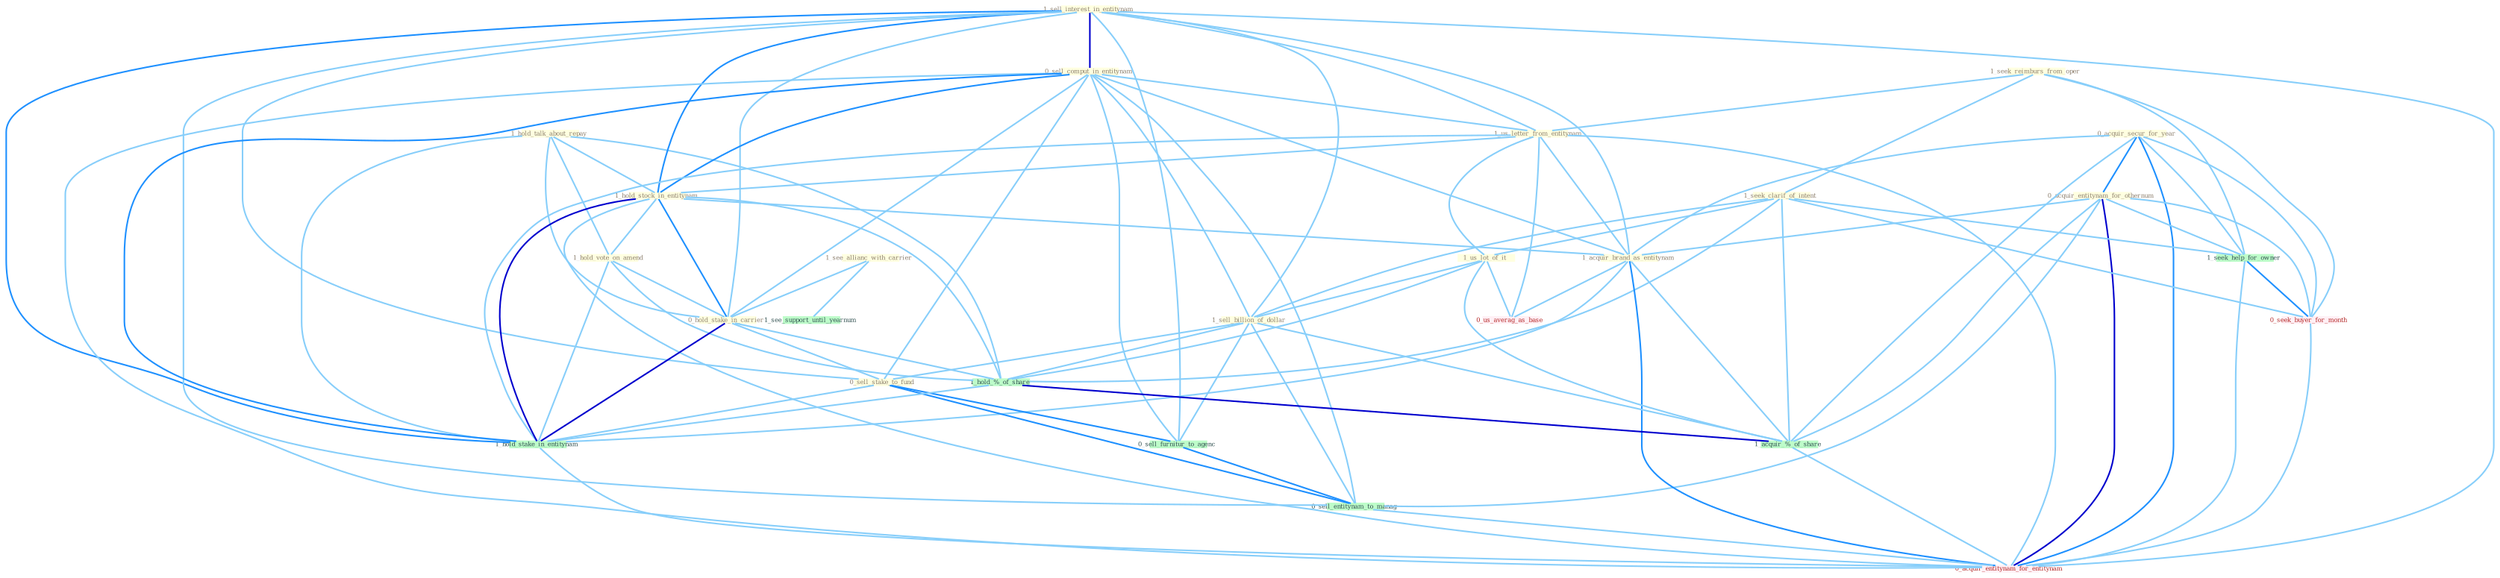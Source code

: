 Graph G{ 
    node
    [shape=polygon,style=filled,width=.5,height=.06,color="#BDFCC9",fixedsize=true,fontsize=4,
    fontcolor="#2f4f4f"];
    {node
    [color="#ffffe0", fontcolor="#8b7d6b"] "1_hold_talk_about_repay " "1_sell_interest_in_entitynam " "1_seek_reimburs_from_oper " "0_sell_comput_in_entitynam " "1_us_letter_from_entitynam " "0_acquir_secur_for_year " "1_hold_stock_in_entitynam " "0_acquir_entitynam_for_othernum " "1_see_allianc_with_carrier " "1_seek_clarif_of_intent " "1_acquir_brand_as_entitynam " "1_hold_vote_on_amend " "0_hold_stake_in_carrier " "1_us_lot_of_it " "1_sell_billion_of_dollar " "0_sell_stake_to_fund "}
{node [color="#fff0f5", fontcolor="#b22222"] "0_seek_buyer_for_month " "0_us_averag_as_base " "0_acquir_entitynam_for_entitynam "}
edge [color="#B0E2FF"];

	"1_hold_talk_about_repay " -- "1_hold_stock_in_entitynam " [w="1", color="#87cefa" ];
	"1_hold_talk_about_repay " -- "1_hold_vote_on_amend " [w="1", color="#87cefa" ];
	"1_hold_talk_about_repay " -- "0_hold_stake_in_carrier " [w="1", color="#87cefa" ];
	"1_hold_talk_about_repay " -- "1_hold_%_of_share " [w="1", color="#87cefa" ];
	"1_hold_talk_about_repay " -- "1_hold_stake_in_entitynam " [w="1", color="#87cefa" ];
	"1_sell_interest_in_entitynam " -- "0_sell_comput_in_entitynam " [w="3", color="#0000cd" , len=0.6];
	"1_sell_interest_in_entitynam " -- "1_us_letter_from_entitynam " [w="1", color="#87cefa" ];
	"1_sell_interest_in_entitynam " -- "1_hold_stock_in_entitynam " [w="2", color="#1e90ff" , len=0.8];
	"1_sell_interest_in_entitynam " -- "1_acquir_brand_as_entitynam " [w="1", color="#87cefa" ];
	"1_sell_interest_in_entitynam " -- "0_hold_stake_in_carrier " [w="1", color="#87cefa" ];
	"1_sell_interest_in_entitynam " -- "1_sell_billion_of_dollar " [w="1", color="#87cefa" ];
	"1_sell_interest_in_entitynam " -- "0_sell_stake_to_fund " [w="1", color="#87cefa" ];
	"1_sell_interest_in_entitynam " -- "1_hold_stake_in_entitynam " [w="2", color="#1e90ff" , len=0.8];
	"1_sell_interest_in_entitynam " -- "0_sell_furnitur_to_agenc " [w="1", color="#87cefa" ];
	"1_sell_interest_in_entitynam " -- "0_sell_entitynam_to_manag " [w="1", color="#87cefa" ];
	"1_sell_interest_in_entitynam " -- "0_acquir_entitynam_for_entitynam " [w="1", color="#87cefa" ];
	"1_seek_reimburs_from_oper " -- "1_us_letter_from_entitynam " [w="1", color="#87cefa" ];
	"1_seek_reimburs_from_oper " -- "1_seek_clarif_of_intent " [w="1", color="#87cefa" ];
	"1_seek_reimburs_from_oper " -- "1_seek_help_for_owner " [w="1", color="#87cefa" ];
	"1_seek_reimburs_from_oper " -- "0_seek_buyer_for_month " [w="1", color="#87cefa" ];
	"0_sell_comput_in_entitynam " -- "1_us_letter_from_entitynam " [w="1", color="#87cefa" ];
	"0_sell_comput_in_entitynam " -- "1_hold_stock_in_entitynam " [w="2", color="#1e90ff" , len=0.8];
	"0_sell_comput_in_entitynam " -- "1_acquir_brand_as_entitynam " [w="1", color="#87cefa" ];
	"0_sell_comput_in_entitynam " -- "0_hold_stake_in_carrier " [w="1", color="#87cefa" ];
	"0_sell_comput_in_entitynam " -- "1_sell_billion_of_dollar " [w="1", color="#87cefa" ];
	"0_sell_comput_in_entitynam " -- "0_sell_stake_to_fund " [w="1", color="#87cefa" ];
	"0_sell_comput_in_entitynam " -- "1_hold_stake_in_entitynam " [w="2", color="#1e90ff" , len=0.8];
	"0_sell_comput_in_entitynam " -- "0_sell_furnitur_to_agenc " [w="1", color="#87cefa" ];
	"0_sell_comput_in_entitynam " -- "0_sell_entitynam_to_manag " [w="1", color="#87cefa" ];
	"0_sell_comput_in_entitynam " -- "0_acquir_entitynam_for_entitynam " [w="1", color="#87cefa" ];
	"1_us_letter_from_entitynam " -- "1_hold_stock_in_entitynam " [w="1", color="#87cefa" ];
	"1_us_letter_from_entitynam " -- "1_acquir_brand_as_entitynam " [w="1", color="#87cefa" ];
	"1_us_letter_from_entitynam " -- "1_us_lot_of_it " [w="1", color="#87cefa" ];
	"1_us_letter_from_entitynam " -- "1_hold_stake_in_entitynam " [w="1", color="#87cefa" ];
	"1_us_letter_from_entitynam " -- "0_us_averag_as_base " [w="1", color="#87cefa" ];
	"1_us_letter_from_entitynam " -- "0_acquir_entitynam_for_entitynam " [w="1", color="#87cefa" ];
	"0_acquir_secur_for_year " -- "0_acquir_entitynam_for_othernum " [w="2", color="#1e90ff" , len=0.8];
	"0_acquir_secur_for_year " -- "1_acquir_brand_as_entitynam " [w="1", color="#87cefa" ];
	"0_acquir_secur_for_year " -- "1_seek_help_for_owner " [w="1", color="#87cefa" ];
	"0_acquir_secur_for_year " -- "0_seek_buyer_for_month " [w="1", color="#87cefa" ];
	"0_acquir_secur_for_year " -- "1_acquir_%_of_share " [w="1", color="#87cefa" ];
	"0_acquir_secur_for_year " -- "0_acquir_entitynam_for_entitynam " [w="2", color="#1e90ff" , len=0.8];
	"1_hold_stock_in_entitynam " -- "1_acquir_brand_as_entitynam " [w="1", color="#87cefa" ];
	"1_hold_stock_in_entitynam " -- "1_hold_vote_on_amend " [w="1", color="#87cefa" ];
	"1_hold_stock_in_entitynam " -- "0_hold_stake_in_carrier " [w="2", color="#1e90ff" , len=0.8];
	"1_hold_stock_in_entitynam " -- "1_hold_%_of_share " [w="1", color="#87cefa" ];
	"1_hold_stock_in_entitynam " -- "1_hold_stake_in_entitynam " [w="3", color="#0000cd" , len=0.6];
	"1_hold_stock_in_entitynam " -- "0_acquir_entitynam_for_entitynam " [w="1", color="#87cefa" ];
	"0_acquir_entitynam_for_othernum " -- "1_acquir_brand_as_entitynam " [w="1", color="#87cefa" ];
	"0_acquir_entitynam_for_othernum " -- "1_seek_help_for_owner " [w="1", color="#87cefa" ];
	"0_acquir_entitynam_for_othernum " -- "0_seek_buyer_for_month " [w="1", color="#87cefa" ];
	"0_acquir_entitynam_for_othernum " -- "1_acquir_%_of_share " [w="1", color="#87cefa" ];
	"0_acquir_entitynam_for_othernum " -- "0_sell_entitynam_to_manag " [w="1", color="#87cefa" ];
	"0_acquir_entitynam_for_othernum " -- "0_acquir_entitynam_for_entitynam " [w="3", color="#0000cd" , len=0.6];
	"1_see_allianc_with_carrier " -- "0_hold_stake_in_carrier " [w="1", color="#87cefa" ];
	"1_see_allianc_with_carrier " -- "1_see_support_until_yearnum " [w="1", color="#87cefa" ];
	"1_seek_clarif_of_intent " -- "1_us_lot_of_it " [w="1", color="#87cefa" ];
	"1_seek_clarif_of_intent " -- "1_sell_billion_of_dollar " [w="1", color="#87cefa" ];
	"1_seek_clarif_of_intent " -- "1_hold_%_of_share " [w="1", color="#87cefa" ];
	"1_seek_clarif_of_intent " -- "1_seek_help_for_owner " [w="1", color="#87cefa" ];
	"1_seek_clarif_of_intent " -- "0_seek_buyer_for_month " [w="1", color="#87cefa" ];
	"1_seek_clarif_of_intent " -- "1_acquir_%_of_share " [w="1", color="#87cefa" ];
	"1_acquir_brand_as_entitynam " -- "1_hold_stake_in_entitynam " [w="1", color="#87cefa" ];
	"1_acquir_brand_as_entitynam " -- "1_acquir_%_of_share " [w="1", color="#87cefa" ];
	"1_acquir_brand_as_entitynam " -- "0_us_averag_as_base " [w="1", color="#87cefa" ];
	"1_acquir_brand_as_entitynam " -- "0_acquir_entitynam_for_entitynam " [w="2", color="#1e90ff" , len=0.8];
	"1_hold_vote_on_amend " -- "0_hold_stake_in_carrier " [w="1", color="#87cefa" ];
	"1_hold_vote_on_amend " -- "1_hold_%_of_share " [w="1", color="#87cefa" ];
	"1_hold_vote_on_amend " -- "1_hold_stake_in_entitynam " [w="1", color="#87cefa" ];
	"0_hold_stake_in_carrier " -- "0_sell_stake_to_fund " [w="1", color="#87cefa" ];
	"0_hold_stake_in_carrier " -- "1_hold_%_of_share " [w="1", color="#87cefa" ];
	"0_hold_stake_in_carrier " -- "1_hold_stake_in_entitynam " [w="3", color="#0000cd" , len=0.6];
	"1_us_lot_of_it " -- "1_sell_billion_of_dollar " [w="1", color="#87cefa" ];
	"1_us_lot_of_it " -- "1_hold_%_of_share " [w="1", color="#87cefa" ];
	"1_us_lot_of_it " -- "1_acquir_%_of_share " [w="1", color="#87cefa" ];
	"1_us_lot_of_it " -- "0_us_averag_as_base " [w="1", color="#87cefa" ];
	"1_sell_billion_of_dollar " -- "0_sell_stake_to_fund " [w="1", color="#87cefa" ];
	"1_sell_billion_of_dollar " -- "1_hold_%_of_share " [w="1", color="#87cefa" ];
	"1_sell_billion_of_dollar " -- "1_acquir_%_of_share " [w="1", color="#87cefa" ];
	"1_sell_billion_of_dollar " -- "0_sell_furnitur_to_agenc " [w="1", color="#87cefa" ];
	"1_sell_billion_of_dollar " -- "0_sell_entitynam_to_manag " [w="1", color="#87cefa" ];
	"0_sell_stake_to_fund " -- "1_hold_stake_in_entitynam " [w="1", color="#87cefa" ];
	"0_sell_stake_to_fund " -- "0_sell_furnitur_to_agenc " [w="2", color="#1e90ff" , len=0.8];
	"0_sell_stake_to_fund " -- "0_sell_entitynam_to_manag " [w="2", color="#1e90ff" , len=0.8];
	"1_hold_%_of_share " -- "1_hold_stake_in_entitynam " [w="1", color="#87cefa" ];
	"1_hold_%_of_share " -- "1_acquir_%_of_share " [w="3", color="#0000cd" , len=0.6];
	"1_hold_stake_in_entitynam " -- "0_acquir_entitynam_for_entitynam " [w="1", color="#87cefa" ];
	"1_seek_help_for_owner " -- "0_seek_buyer_for_month " [w="2", color="#1e90ff" , len=0.8];
	"1_seek_help_for_owner " -- "0_acquir_entitynam_for_entitynam " [w="1", color="#87cefa" ];
	"0_seek_buyer_for_month " -- "0_acquir_entitynam_for_entitynam " [w="1", color="#87cefa" ];
	"1_acquir_%_of_share " -- "0_acquir_entitynam_for_entitynam " [w="1", color="#87cefa" ];
	"0_sell_furnitur_to_agenc " -- "0_sell_entitynam_to_manag " [w="2", color="#1e90ff" , len=0.8];
	"0_sell_entitynam_to_manag " -- "0_acquir_entitynam_for_entitynam " [w="1", color="#87cefa" ];
}